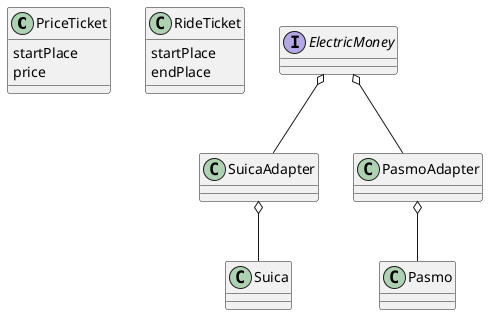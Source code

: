 @startuml
'https://plantuml.com/class-diagram

class PriceTicket {
startPlace
price
}

class RideTicket {
startPlace
endPlace
}

Interface ElectricMoney {
}

ElectricMoney o-- SuicaAdapter
ElectricMoney o-- PasmoAdapter

class SuicaAdapter {
}
SuicaAdapter o-- Suica

class Suica {
}

class PasmoAdapter {
}

PasmoAdapter o-- Pasmo

class Pasmo {
}

@enduml